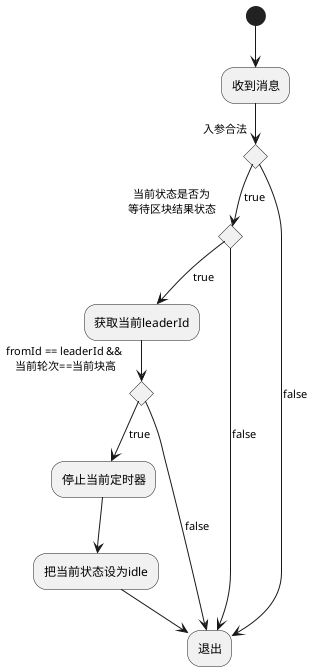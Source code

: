 @startuml
(*) --> 收到消息
if 入参合法 then
   [true] if 当前状态是否为\n等待区块结果状态 then
        --> [true] 获取当前leaderId
        if "fromId == leaderId &&\n 当前轮次==当前块高" then
            -->[true] 停止当前定时器
            --> 把当前状态设为idle
            --> 退出
        else
            -->[false] 退出
        endif
    else
        -->[false] 退出
    endif
else
--> [false]退出
endif
@enduml